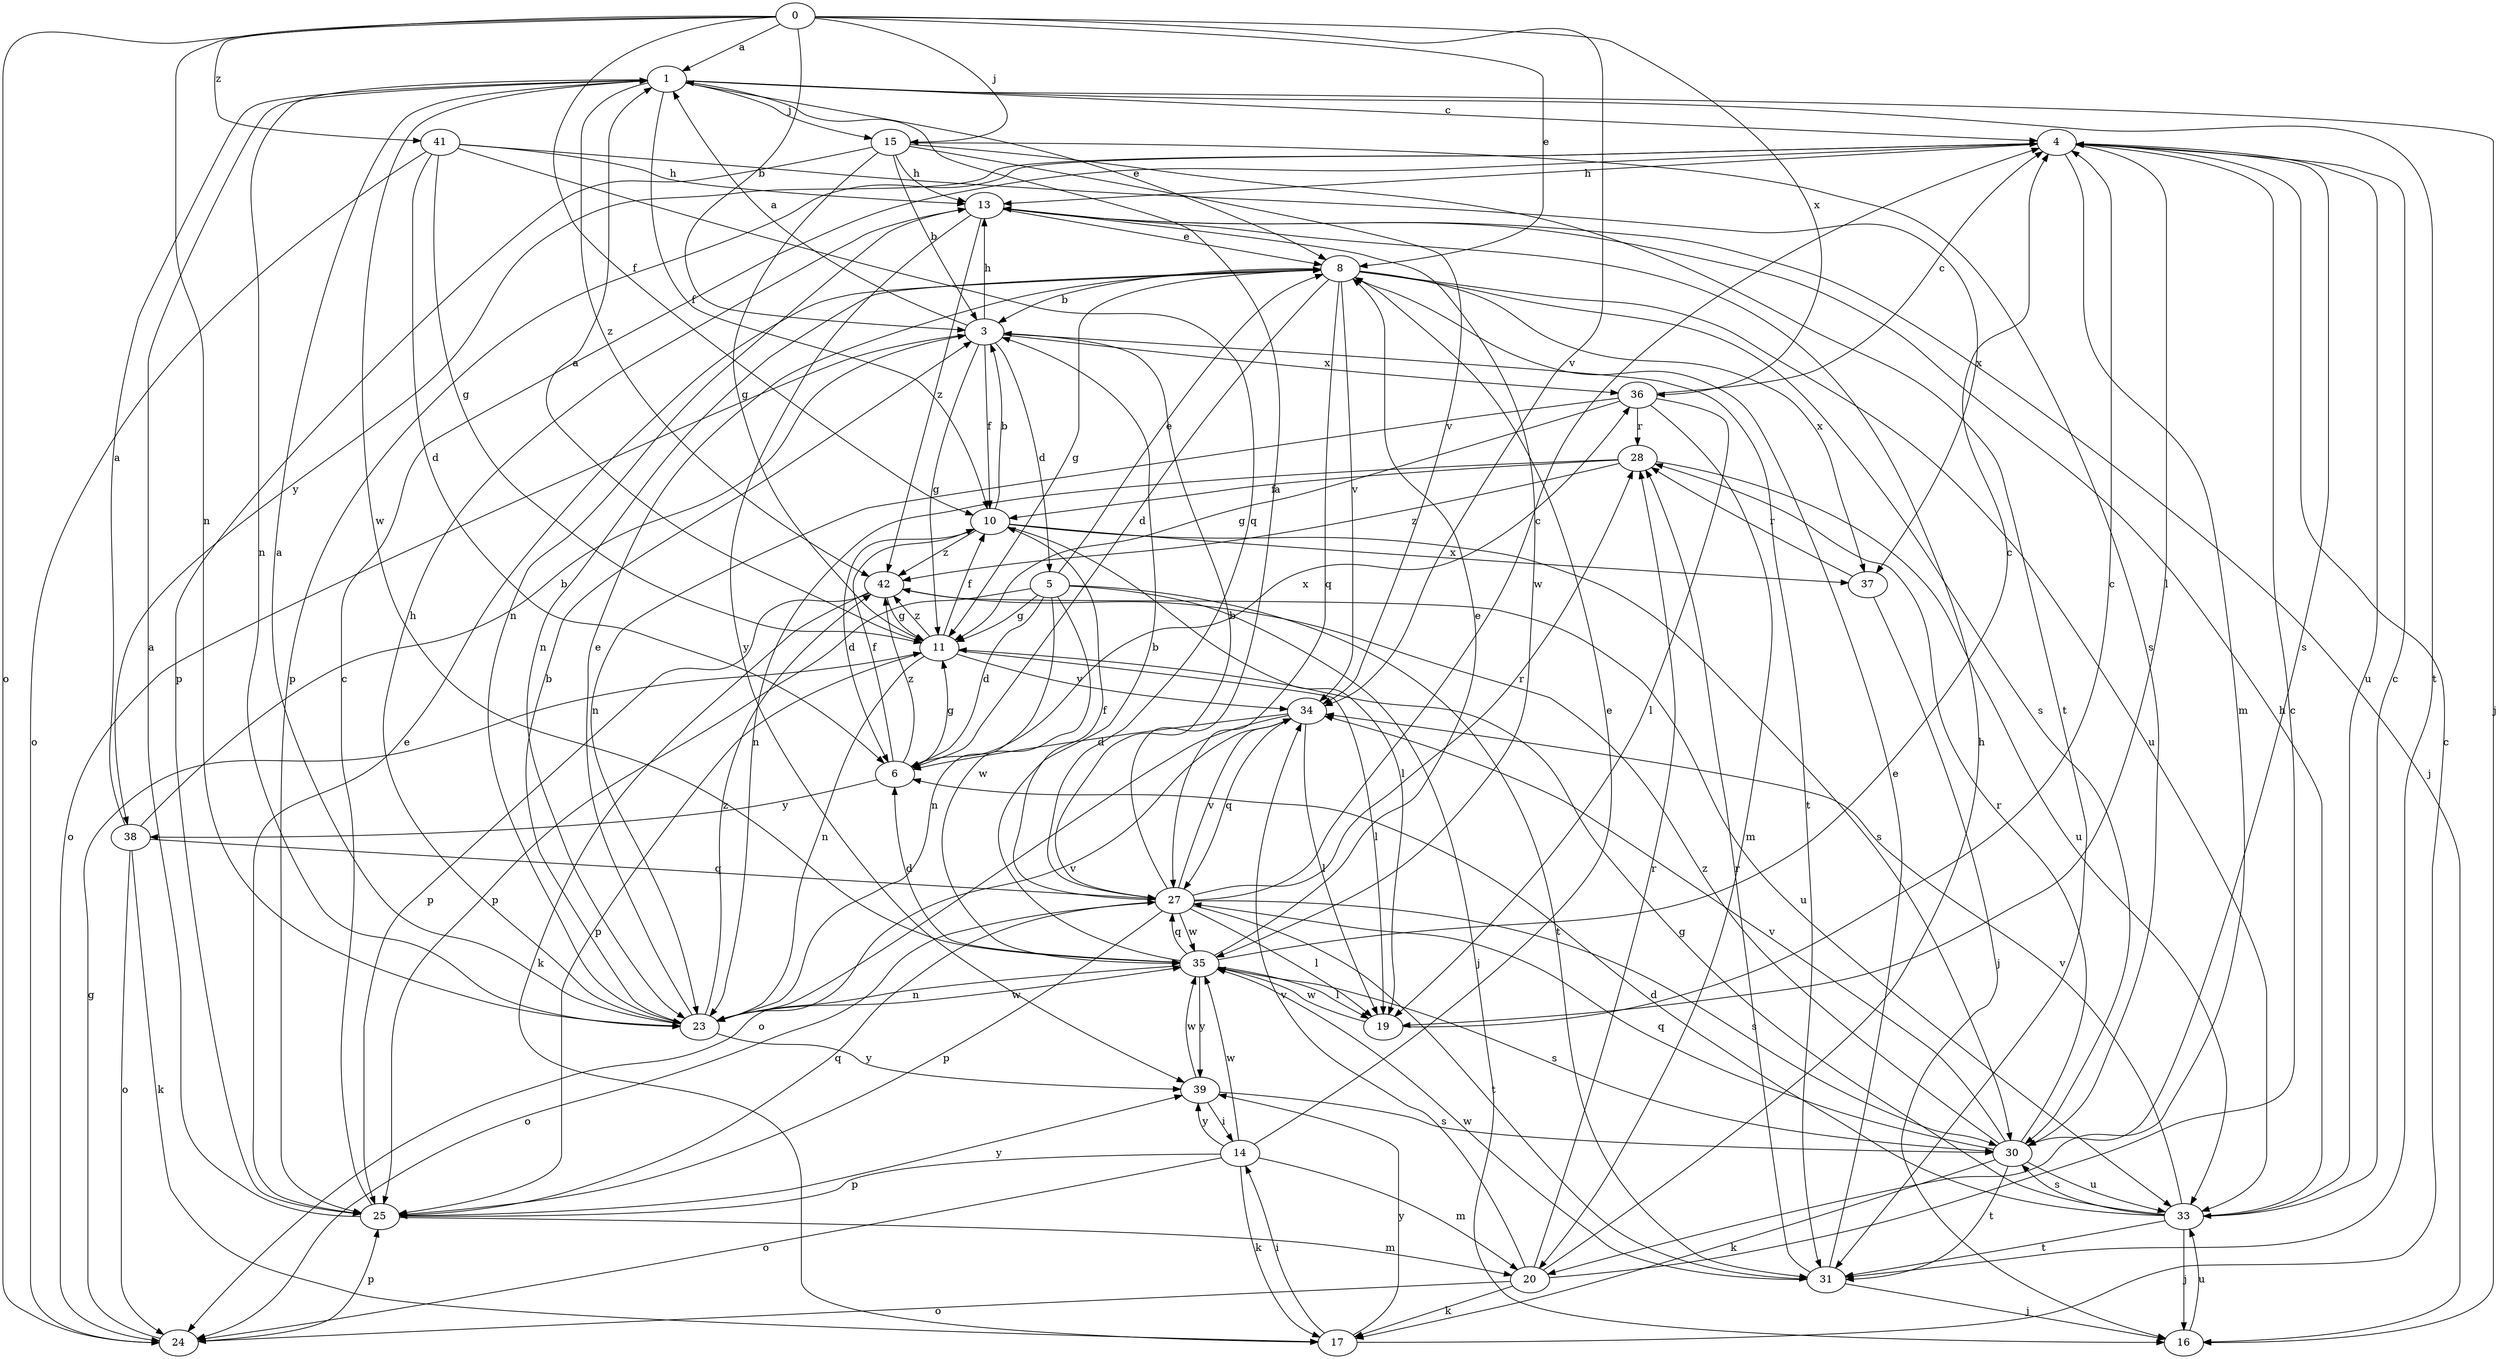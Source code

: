 strict digraph  {
0;
1;
3;
4;
5;
6;
8;
10;
11;
13;
14;
15;
16;
17;
19;
20;
23;
24;
25;
27;
28;
30;
31;
33;
34;
35;
36;
37;
38;
39;
41;
42;
0 -> 1  [label=a];
0 -> 3  [label=b];
0 -> 8  [label=e];
0 -> 10  [label=f];
0 -> 15  [label=j];
0 -> 23  [label=n];
0 -> 24  [label=o];
0 -> 34  [label=v];
0 -> 36  [label=x];
0 -> 41  [label=z];
1 -> 4  [label=c];
1 -> 8  [label=e];
1 -> 10  [label=f];
1 -> 15  [label=j];
1 -> 16  [label=j];
1 -> 23  [label=n];
1 -> 31  [label=t];
1 -> 35  [label=w];
1 -> 42  [label=z];
3 -> 1  [label=a];
3 -> 5  [label=d];
3 -> 10  [label=f];
3 -> 11  [label=g];
3 -> 13  [label=h];
3 -> 24  [label=o];
3 -> 31  [label=t];
3 -> 36  [label=x];
4 -> 13  [label=h];
4 -> 19  [label=l];
4 -> 20  [label=m];
4 -> 25  [label=p];
4 -> 30  [label=s];
4 -> 33  [label=u];
4 -> 38  [label=y];
5 -> 6  [label=d];
5 -> 8  [label=e];
5 -> 11  [label=g];
5 -> 16  [label=j];
5 -> 23  [label=n];
5 -> 25  [label=p];
5 -> 31  [label=t];
5 -> 35  [label=w];
6 -> 10  [label=f];
6 -> 11  [label=g];
6 -> 36  [label=x];
6 -> 38  [label=y];
6 -> 42  [label=z];
8 -> 3  [label=b];
8 -> 6  [label=d];
8 -> 11  [label=g];
8 -> 23  [label=n];
8 -> 27  [label=q];
8 -> 30  [label=s];
8 -> 33  [label=u];
8 -> 34  [label=v];
8 -> 37  [label=x];
10 -> 3  [label=b];
10 -> 6  [label=d];
10 -> 19  [label=l];
10 -> 30  [label=s];
10 -> 37  [label=x];
10 -> 42  [label=z];
11 -> 1  [label=a];
11 -> 10  [label=f];
11 -> 19  [label=l];
11 -> 23  [label=n];
11 -> 25  [label=p];
11 -> 34  [label=v];
11 -> 42  [label=z];
13 -> 8  [label=e];
13 -> 16  [label=j];
13 -> 23  [label=n];
13 -> 35  [label=w];
13 -> 39  [label=y];
13 -> 42  [label=z];
14 -> 8  [label=e];
14 -> 17  [label=k];
14 -> 20  [label=m];
14 -> 24  [label=o];
14 -> 25  [label=p];
14 -> 35  [label=w];
14 -> 39  [label=y];
15 -> 3  [label=b];
15 -> 11  [label=g];
15 -> 13  [label=h];
15 -> 25  [label=p];
15 -> 30  [label=s];
15 -> 31  [label=t];
15 -> 34  [label=v];
16 -> 33  [label=u];
17 -> 4  [label=c];
17 -> 14  [label=i];
17 -> 39  [label=y];
19 -> 4  [label=c];
19 -> 35  [label=w];
20 -> 4  [label=c];
20 -> 13  [label=h];
20 -> 17  [label=k];
20 -> 24  [label=o];
20 -> 28  [label=r];
20 -> 34  [label=v];
23 -> 1  [label=a];
23 -> 3  [label=b];
23 -> 8  [label=e];
23 -> 13  [label=h];
23 -> 34  [label=v];
23 -> 35  [label=w];
23 -> 39  [label=y];
23 -> 42  [label=z];
24 -> 11  [label=g];
24 -> 25  [label=p];
25 -> 1  [label=a];
25 -> 4  [label=c];
25 -> 8  [label=e];
25 -> 20  [label=m];
25 -> 27  [label=q];
25 -> 39  [label=y];
27 -> 1  [label=a];
27 -> 3  [label=b];
27 -> 4  [label=c];
27 -> 10  [label=f];
27 -> 19  [label=l];
27 -> 24  [label=o];
27 -> 25  [label=p];
27 -> 28  [label=r];
27 -> 30  [label=s];
27 -> 31  [label=t];
27 -> 34  [label=v];
27 -> 35  [label=w];
28 -> 10  [label=f];
28 -> 23  [label=n];
28 -> 33  [label=u];
28 -> 42  [label=z];
30 -> 17  [label=k];
30 -> 27  [label=q];
30 -> 28  [label=r];
30 -> 31  [label=t];
30 -> 33  [label=u];
30 -> 34  [label=v];
30 -> 42  [label=z];
31 -> 8  [label=e];
31 -> 16  [label=j];
31 -> 28  [label=r];
31 -> 35  [label=w];
33 -> 4  [label=c];
33 -> 6  [label=d];
33 -> 11  [label=g];
33 -> 13  [label=h];
33 -> 16  [label=j];
33 -> 30  [label=s];
33 -> 31  [label=t];
33 -> 34  [label=v];
34 -> 6  [label=d];
34 -> 19  [label=l];
34 -> 24  [label=o];
34 -> 27  [label=q];
35 -> 3  [label=b];
35 -> 4  [label=c];
35 -> 6  [label=d];
35 -> 8  [label=e];
35 -> 19  [label=l];
35 -> 23  [label=n];
35 -> 27  [label=q];
35 -> 30  [label=s];
35 -> 39  [label=y];
36 -> 4  [label=c];
36 -> 11  [label=g];
36 -> 19  [label=l];
36 -> 20  [label=m];
36 -> 23  [label=n];
36 -> 28  [label=r];
37 -> 16  [label=j];
37 -> 28  [label=r];
38 -> 1  [label=a];
38 -> 3  [label=b];
38 -> 17  [label=k];
38 -> 24  [label=o];
38 -> 27  [label=q];
39 -> 14  [label=i];
39 -> 30  [label=s];
39 -> 35  [label=w];
41 -> 6  [label=d];
41 -> 11  [label=g];
41 -> 13  [label=h];
41 -> 24  [label=o];
41 -> 27  [label=q];
41 -> 37  [label=x];
42 -> 11  [label=g];
42 -> 17  [label=k];
42 -> 25  [label=p];
42 -> 33  [label=u];
}
